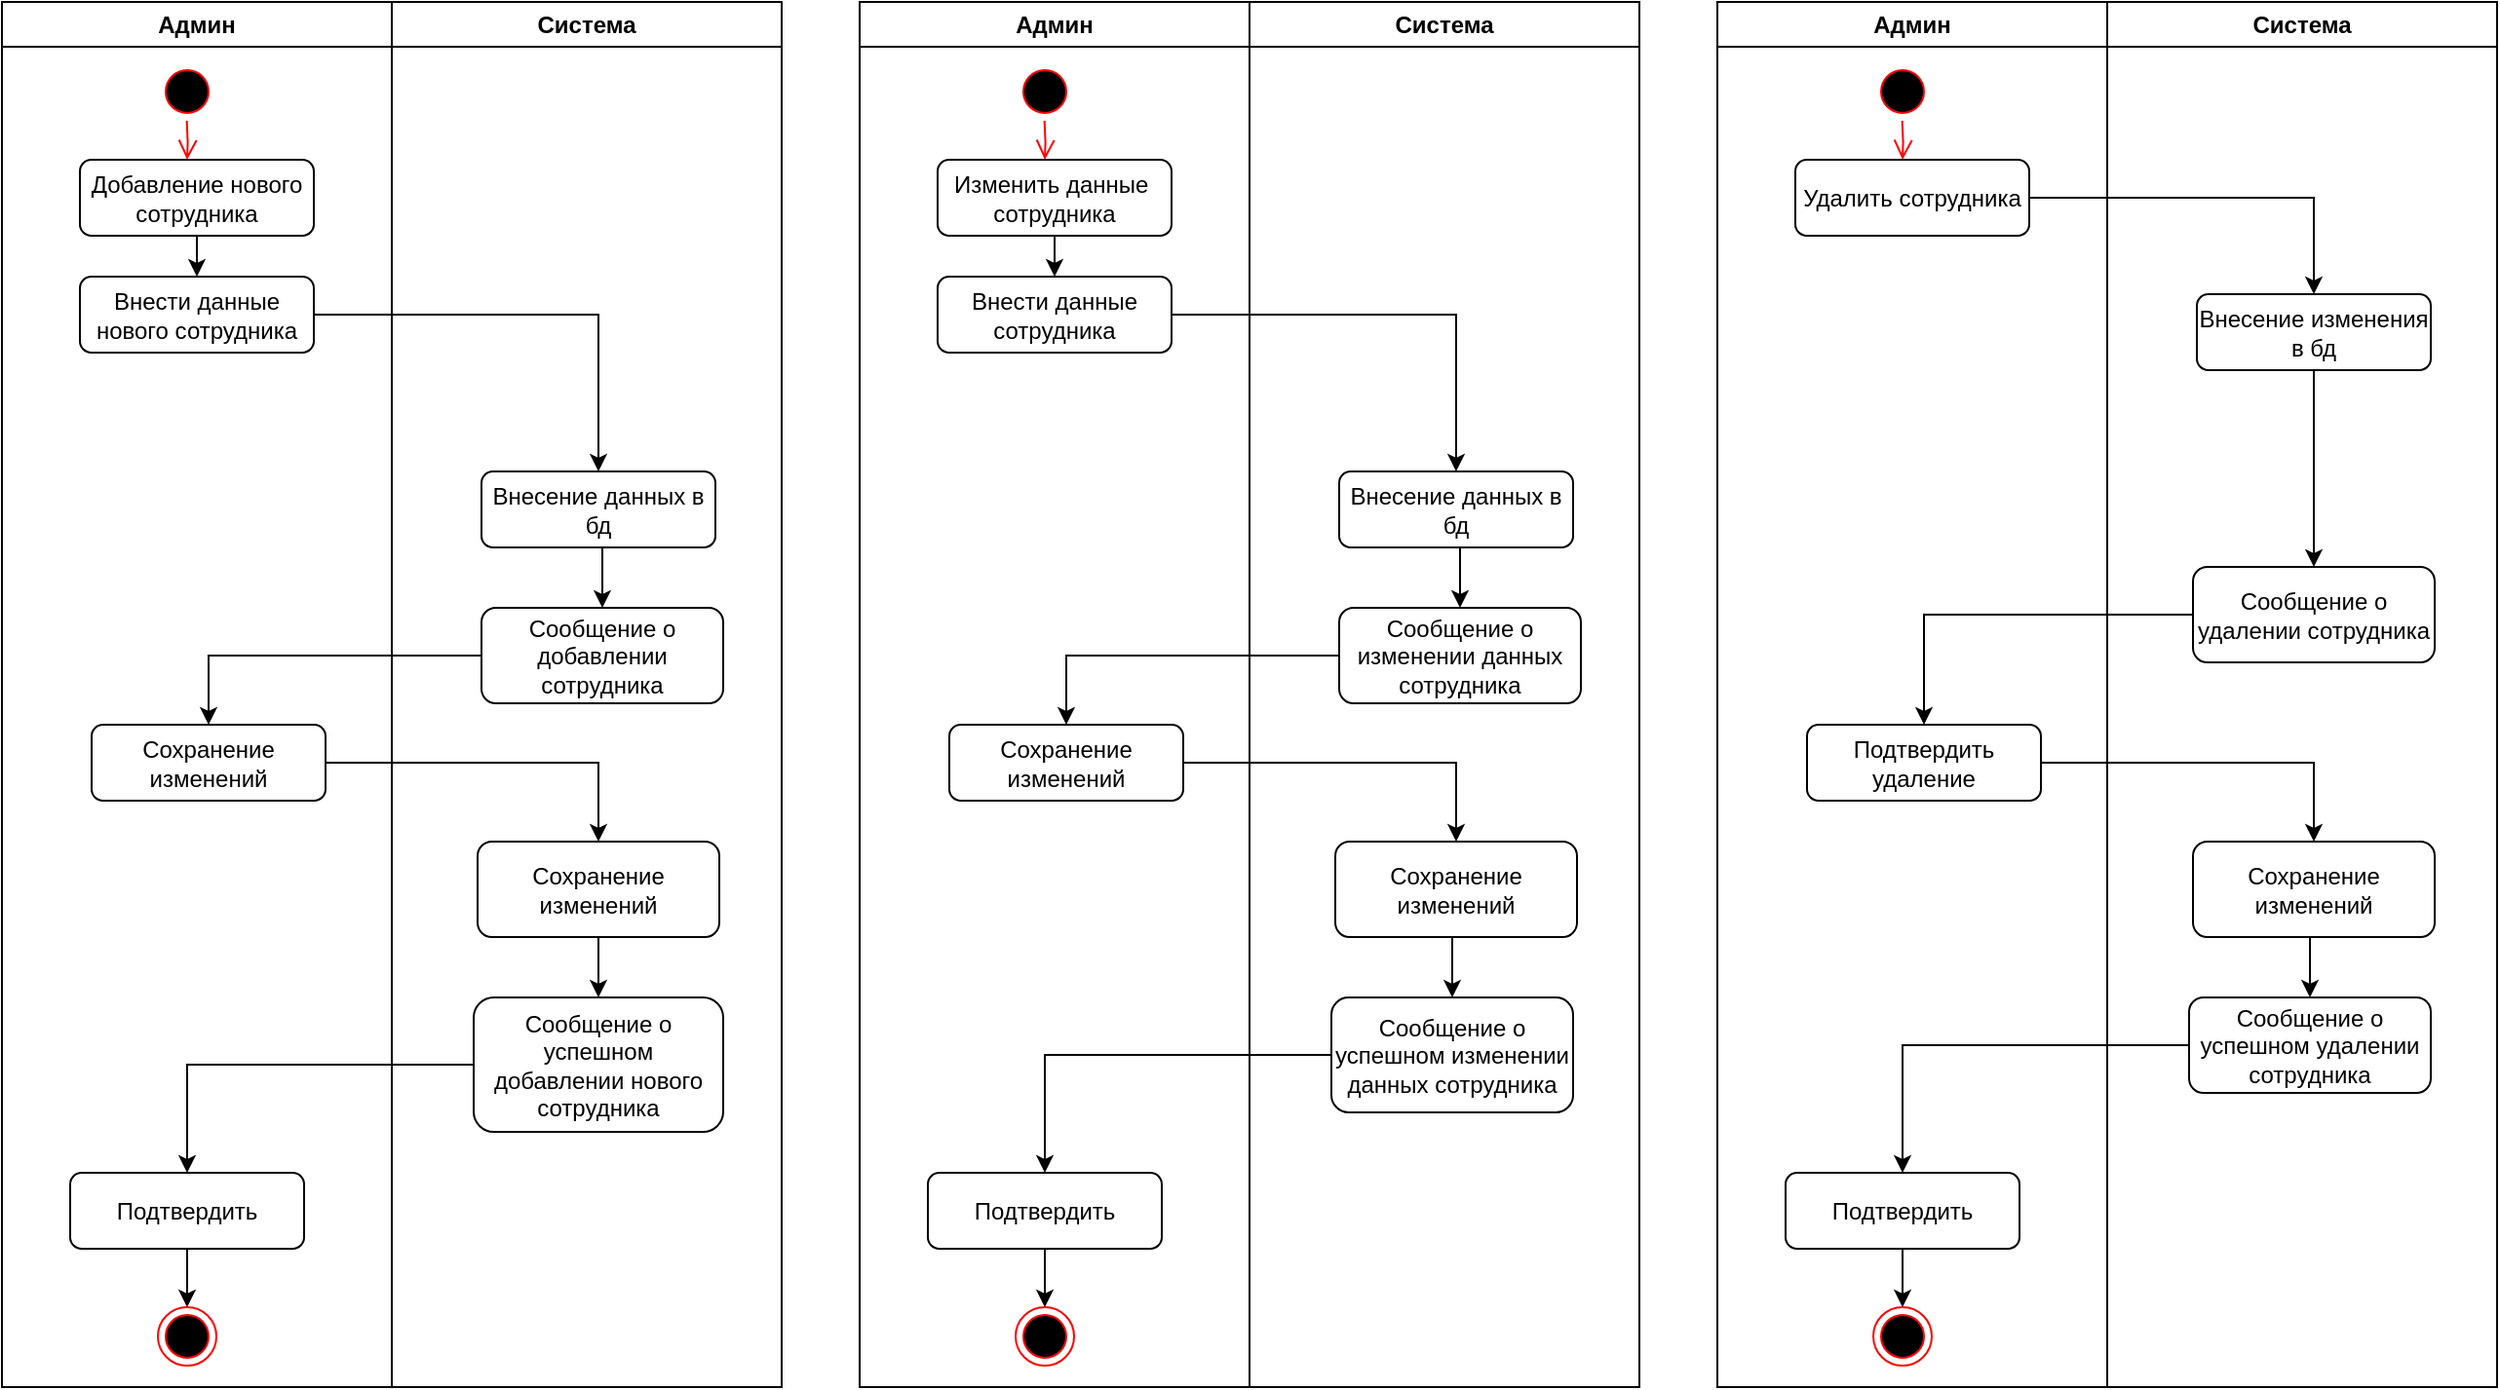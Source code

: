 <mxfile version="24.4.3" type="device">
  <diagram name="Page-1" id="96nJuOYP7qc74VYr1-mM">
    <mxGraphModel dx="1822" dy="1049" grid="1" gridSize="10" guides="1" tooltips="1" connect="1" arrows="1" fold="1" page="1" pageScale="1" pageWidth="827" pageHeight="1169" math="0" shadow="0">
      <root>
        <mxCell id="0" />
        <mxCell id="1" parent="0" />
        <mxCell id="IZFmpupGR-I77tgXNvzw-42" value="Админ" style="swimlane;whiteSpace=wrap;html=1;" vertex="1" parent="1">
          <mxGeometry width="200" height="711" as="geometry" />
        </mxCell>
        <mxCell id="IZFmpupGR-I77tgXNvzw-43" value="" style="ellipse;html=1;shape=startState;fillColor=#000000;strokeColor=#ff0000;" vertex="1" parent="IZFmpupGR-I77tgXNvzw-42">
          <mxGeometry x="80" y="31" width="30" height="30" as="geometry" />
        </mxCell>
        <mxCell id="IZFmpupGR-I77tgXNvzw-44" value="" style="edgeStyle=orthogonalEdgeStyle;html=1;verticalAlign=bottom;endArrow=open;endSize=8;strokeColor=#ff0000;rounded=0;" edge="1" parent="IZFmpupGR-I77tgXNvzw-42">
          <mxGeometry relative="1" as="geometry">
            <mxPoint x="95" y="81" as="targetPoint" />
            <mxPoint x="94.82" y="61" as="sourcePoint" />
          </mxGeometry>
        </mxCell>
        <mxCell id="IZFmpupGR-I77tgXNvzw-45" style="edgeStyle=orthogonalEdgeStyle;rounded=0;orthogonalLoop=1;jettySize=auto;html=1;exitX=0.5;exitY=1;exitDx=0;exitDy=0;entryX=0.5;entryY=0;entryDx=0;entryDy=0;" edge="1" parent="IZFmpupGR-I77tgXNvzw-42" source="IZFmpupGR-I77tgXNvzw-46" target="IZFmpupGR-I77tgXNvzw-47">
          <mxGeometry relative="1" as="geometry" />
        </mxCell>
        <mxCell id="IZFmpupGR-I77tgXNvzw-46" value="Добавление нового сотрудника" style="rounded=1;whiteSpace=wrap;html=1;" vertex="1" parent="IZFmpupGR-I77tgXNvzw-42">
          <mxGeometry x="40" y="81" width="120" height="39" as="geometry" />
        </mxCell>
        <mxCell id="IZFmpupGR-I77tgXNvzw-47" value="Внести данные нового сотрудника" style="rounded=1;whiteSpace=wrap;html=1;" vertex="1" parent="IZFmpupGR-I77tgXNvzw-42">
          <mxGeometry x="40" y="141" width="120" height="39" as="geometry" />
        </mxCell>
        <mxCell id="IZFmpupGR-I77tgXNvzw-48" value="Сохранение изменений" style="rounded=1;whiteSpace=wrap;html=1;" vertex="1" parent="IZFmpupGR-I77tgXNvzw-42">
          <mxGeometry x="46" y="371" width="120" height="39" as="geometry" />
        </mxCell>
        <mxCell id="IZFmpupGR-I77tgXNvzw-49" value="Подтвердить" style="rounded=1;whiteSpace=wrap;html=1;" vertex="1" parent="IZFmpupGR-I77tgXNvzw-42">
          <mxGeometry x="35" y="601" width="120" height="39" as="geometry" />
        </mxCell>
        <mxCell id="IZFmpupGR-I77tgXNvzw-50" value="" style="ellipse;html=1;shape=endState;fillColor=#000000;strokeColor=#ff0000;" vertex="1" parent="IZFmpupGR-I77tgXNvzw-42">
          <mxGeometry x="80" y="670" width="30" height="30" as="geometry" />
        </mxCell>
        <mxCell id="IZFmpupGR-I77tgXNvzw-51" style="edgeStyle=orthogonalEdgeStyle;rounded=0;orthogonalLoop=1;jettySize=auto;html=1;entryX=0.5;entryY=0;entryDx=0;entryDy=0;" edge="1" parent="IZFmpupGR-I77tgXNvzw-42" target="IZFmpupGR-I77tgXNvzw-50">
          <mxGeometry relative="1" as="geometry">
            <mxPoint x="95" y="640" as="sourcePoint" />
          </mxGeometry>
        </mxCell>
        <mxCell id="IZFmpupGR-I77tgXNvzw-52" value="Система" style="swimlane;whiteSpace=wrap;html=1;" vertex="1" parent="1">
          <mxGeometry x="200" width="200" height="711" as="geometry" />
        </mxCell>
        <mxCell id="IZFmpupGR-I77tgXNvzw-53" style="edgeStyle=orthogonalEdgeStyle;rounded=0;orthogonalLoop=1;jettySize=auto;html=1;exitX=0.5;exitY=1;exitDx=0;exitDy=0;entryX=0.5;entryY=0;entryDx=0;entryDy=0;" edge="1" parent="IZFmpupGR-I77tgXNvzw-52" source="IZFmpupGR-I77tgXNvzw-54" target="IZFmpupGR-I77tgXNvzw-55">
          <mxGeometry relative="1" as="geometry" />
        </mxCell>
        <mxCell id="IZFmpupGR-I77tgXNvzw-54" value="Внесение данных в бд" style="rounded=1;whiteSpace=wrap;html=1;" vertex="1" parent="IZFmpupGR-I77tgXNvzw-52">
          <mxGeometry x="46" y="241" width="120" height="39" as="geometry" />
        </mxCell>
        <mxCell id="IZFmpupGR-I77tgXNvzw-55" value="Сообщение о добавлении сотрудника" style="rounded=1;whiteSpace=wrap;html=1;" vertex="1" parent="IZFmpupGR-I77tgXNvzw-52">
          <mxGeometry x="46" y="311" width="124" height="49" as="geometry" />
        </mxCell>
        <mxCell id="IZFmpupGR-I77tgXNvzw-56" style="edgeStyle=orthogonalEdgeStyle;rounded=0;orthogonalLoop=1;jettySize=auto;html=1;exitX=0.5;exitY=1;exitDx=0;exitDy=0;entryX=0.5;entryY=0;entryDx=0;entryDy=0;" edge="1" parent="IZFmpupGR-I77tgXNvzw-52" source="IZFmpupGR-I77tgXNvzw-57" target="IZFmpupGR-I77tgXNvzw-58">
          <mxGeometry relative="1" as="geometry" />
        </mxCell>
        <mxCell id="IZFmpupGR-I77tgXNvzw-57" value="Сохранение изменений" style="rounded=1;whiteSpace=wrap;html=1;" vertex="1" parent="IZFmpupGR-I77tgXNvzw-52">
          <mxGeometry x="44" y="431" width="124" height="49" as="geometry" />
        </mxCell>
        <mxCell id="IZFmpupGR-I77tgXNvzw-58" value="Сообщение о успешном добавлении нового сотрудника" style="rounded=1;whiteSpace=wrap;html=1;" vertex="1" parent="IZFmpupGR-I77tgXNvzw-52">
          <mxGeometry x="42" y="511" width="128" height="69" as="geometry" />
        </mxCell>
        <mxCell id="IZFmpupGR-I77tgXNvzw-59" style="edgeStyle=orthogonalEdgeStyle;rounded=0;orthogonalLoop=1;jettySize=auto;html=1;exitX=1;exitY=0.5;exitDx=0;exitDy=0;entryX=0.5;entryY=0;entryDx=0;entryDy=0;" edge="1" parent="1" source="IZFmpupGR-I77tgXNvzw-47" target="IZFmpupGR-I77tgXNvzw-54">
          <mxGeometry relative="1" as="geometry">
            <mxPoint x="160" y="220.5" as="sourcePoint" />
          </mxGeometry>
        </mxCell>
        <mxCell id="IZFmpupGR-I77tgXNvzw-60" style="edgeStyle=orthogonalEdgeStyle;rounded=0;orthogonalLoop=1;jettySize=auto;html=1;exitX=0;exitY=0.5;exitDx=0;exitDy=0;" edge="1" parent="1" source="IZFmpupGR-I77tgXNvzw-55" target="IZFmpupGR-I77tgXNvzw-48">
          <mxGeometry relative="1" as="geometry" />
        </mxCell>
        <mxCell id="IZFmpupGR-I77tgXNvzw-61" style="edgeStyle=orthogonalEdgeStyle;rounded=0;orthogonalLoop=1;jettySize=auto;html=1;exitX=1;exitY=0.5;exitDx=0;exitDy=0;" edge="1" parent="1" source="IZFmpupGR-I77tgXNvzw-48" target="IZFmpupGR-I77tgXNvzw-57">
          <mxGeometry relative="1" as="geometry" />
        </mxCell>
        <mxCell id="IZFmpupGR-I77tgXNvzw-62" style="edgeStyle=orthogonalEdgeStyle;rounded=0;orthogonalLoop=1;jettySize=auto;html=1;exitX=0;exitY=0.5;exitDx=0;exitDy=0;entryX=0.5;entryY=0;entryDx=0;entryDy=0;" edge="1" parent="1" source="IZFmpupGR-I77tgXNvzw-58" target="IZFmpupGR-I77tgXNvzw-49">
          <mxGeometry relative="1" as="geometry" />
        </mxCell>
        <mxCell id="IZFmpupGR-I77tgXNvzw-63" value="Админ" style="swimlane;whiteSpace=wrap;html=1;" vertex="1" parent="1">
          <mxGeometry x="440" width="200" height="711" as="geometry" />
        </mxCell>
        <mxCell id="IZFmpupGR-I77tgXNvzw-64" value="" style="ellipse;html=1;shape=startState;fillColor=#000000;strokeColor=#ff0000;" vertex="1" parent="IZFmpupGR-I77tgXNvzw-63">
          <mxGeometry x="80" y="31" width="30" height="30" as="geometry" />
        </mxCell>
        <mxCell id="IZFmpupGR-I77tgXNvzw-65" value="" style="edgeStyle=orthogonalEdgeStyle;html=1;verticalAlign=bottom;endArrow=open;endSize=8;strokeColor=#ff0000;rounded=0;" edge="1" parent="IZFmpupGR-I77tgXNvzw-63">
          <mxGeometry relative="1" as="geometry">
            <mxPoint x="95" y="81" as="targetPoint" />
            <mxPoint x="94.82" y="61" as="sourcePoint" />
          </mxGeometry>
        </mxCell>
        <mxCell id="IZFmpupGR-I77tgXNvzw-66" style="edgeStyle=orthogonalEdgeStyle;rounded=0;orthogonalLoop=1;jettySize=auto;html=1;exitX=0.5;exitY=1;exitDx=0;exitDy=0;entryX=0.5;entryY=0;entryDx=0;entryDy=0;" edge="1" parent="IZFmpupGR-I77tgXNvzw-63" source="IZFmpupGR-I77tgXNvzw-67" target="IZFmpupGR-I77tgXNvzw-68">
          <mxGeometry relative="1" as="geometry" />
        </mxCell>
        <mxCell id="IZFmpupGR-I77tgXNvzw-67" value="Изменить данные&amp;nbsp; сотрудника" style="rounded=1;whiteSpace=wrap;html=1;" vertex="1" parent="IZFmpupGR-I77tgXNvzw-63">
          <mxGeometry x="40" y="81" width="120" height="39" as="geometry" />
        </mxCell>
        <mxCell id="IZFmpupGR-I77tgXNvzw-68" value="Внести данные сотрудника" style="rounded=1;whiteSpace=wrap;html=1;" vertex="1" parent="IZFmpupGR-I77tgXNvzw-63">
          <mxGeometry x="40" y="141" width="120" height="39" as="geometry" />
        </mxCell>
        <mxCell id="IZFmpupGR-I77tgXNvzw-69" value="Сохранение изменений" style="rounded=1;whiteSpace=wrap;html=1;" vertex="1" parent="IZFmpupGR-I77tgXNvzw-63">
          <mxGeometry x="46" y="371" width="120" height="39" as="geometry" />
        </mxCell>
        <mxCell id="IZFmpupGR-I77tgXNvzw-70" value="Подтвердить" style="rounded=1;whiteSpace=wrap;html=1;" vertex="1" parent="IZFmpupGR-I77tgXNvzw-63">
          <mxGeometry x="35" y="601" width="120" height="39" as="geometry" />
        </mxCell>
        <mxCell id="IZFmpupGR-I77tgXNvzw-71" value="" style="ellipse;html=1;shape=endState;fillColor=#000000;strokeColor=#ff0000;" vertex="1" parent="IZFmpupGR-I77tgXNvzw-63">
          <mxGeometry x="80" y="670" width="30" height="30" as="geometry" />
        </mxCell>
        <mxCell id="IZFmpupGR-I77tgXNvzw-72" style="edgeStyle=orthogonalEdgeStyle;rounded=0;orthogonalLoop=1;jettySize=auto;html=1;entryX=0.5;entryY=0;entryDx=0;entryDy=0;" edge="1" parent="IZFmpupGR-I77tgXNvzw-63" target="IZFmpupGR-I77tgXNvzw-71">
          <mxGeometry relative="1" as="geometry">
            <mxPoint x="95" y="640" as="sourcePoint" />
          </mxGeometry>
        </mxCell>
        <mxCell id="IZFmpupGR-I77tgXNvzw-73" value="Система" style="swimlane;whiteSpace=wrap;html=1;" vertex="1" parent="1">
          <mxGeometry x="640" width="200" height="711" as="geometry" />
        </mxCell>
        <mxCell id="IZFmpupGR-I77tgXNvzw-74" style="edgeStyle=orthogonalEdgeStyle;rounded=0;orthogonalLoop=1;jettySize=auto;html=1;exitX=0.5;exitY=1;exitDx=0;exitDy=0;entryX=0.5;entryY=0;entryDx=0;entryDy=0;" edge="1" parent="IZFmpupGR-I77tgXNvzw-73" source="IZFmpupGR-I77tgXNvzw-75" target="IZFmpupGR-I77tgXNvzw-76">
          <mxGeometry relative="1" as="geometry" />
        </mxCell>
        <mxCell id="IZFmpupGR-I77tgXNvzw-75" value="Внесение данных в бд" style="rounded=1;whiteSpace=wrap;html=1;" vertex="1" parent="IZFmpupGR-I77tgXNvzw-73">
          <mxGeometry x="46" y="241" width="120" height="39" as="geometry" />
        </mxCell>
        <mxCell id="IZFmpupGR-I77tgXNvzw-76" value="Сообщение о изменении данных сотрудника" style="rounded=1;whiteSpace=wrap;html=1;" vertex="1" parent="IZFmpupGR-I77tgXNvzw-73">
          <mxGeometry x="46" y="311" width="124" height="49" as="geometry" />
        </mxCell>
        <mxCell id="IZFmpupGR-I77tgXNvzw-77" style="edgeStyle=orthogonalEdgeStyle;rounded=0;orthogonalLoop=1;jettySize=auto;html=1;exitX=0.5;exitY=1;exitDx=0;exitDy=0;entryX=0.5;entryY=0;entryDx=0;entryDy=0;" edge="1" parent="IZFmpupGR-I77tgXNvzw-73" source="IZFmpupGR-I77tgXNvzw-78" target="IZFmpupGR-I77tgXNvzw-79">
          <mxGeometry relative="1" as="geometry" />
        </mxCell>
        <mxCell id="IZFmpupGR-I77tgXNvzw-78" value="Сохранение изменений" style="rounded=1;whiteSpace=wrap;html=1;" vertex="1" parent="IZFmpupGR-I77tgXNvzw-73">
          <mxGeometry x="44" y="431" width="124" height="49" as="geometry" />
        </mxCell>
        <mxCell id="IZFmpupGR-I77tgXNvzw-79" value="Сообщение о успешном изменении данных сотрудника" style="rounded=1;whiteSpace=wrap;html=1;" vertex="1" parent="IZFmpupGR-I77tgXNvzw-73">
          <mxGeometry x="42" y="511" width="124" height="59" as="geometry" />
        </mxCell>
        <mxCell id="IZFmpupGR-I77tgXNvzw-80" style="edgeStyle=orthogonalEdgeStyle;rounded=0;orthogonalLoop=1;jettySize=auto;html=1;exitX=1;exitY=0.5;exitDx=0;exitDy=0;entryX=0.5;entryY=0;entryDx=0;entryDy=0;" edge="1" parent="1" source="IZFmpupGR-I77tgXNvzw-68" target="IZFmpupGR-I77tgXNvzw-75">
          <mxGeometry relative="1" as="geometry">
            <mxPoint x="600" y="220.5" as="sourcePoint" />
          </mxGeometry>
        </mxCell>
        <mxCell id="IZFmpupGR-I77tgXNvzw-81" style="edgeStyle=orthogonalEdgeStyle;rounded=0;orthogonalLoop=1;jettySize=auto;html=1;exitX=0;exitY=0.5;exitDx=0;exitDy=0;" edge="1" parent="1" source="IZFmpupGR-I77tgXNvzw-76" target="IZFmpupGR-I77tgXNvzw-69">
          <mxGeometry relative="1" as="geometry" />
        </mxCell>
        <mxCell id="IZFmpupGR-I77tgXNvzw-82" style="edgeStyle=orthogonalEdgeStyle;rounded=0;orthogonalLoop=1;jettySize=auto;html=1;exitX=1;exitY=0.5;exitDx=0;exitDy=0;" edge="1" parent="1" source="IZFmpupGR-I77tgXNvzw-69" target="IZFmpupGR-I77tgXNvzw-78">
          <mxGeometry relative="1" as="geometry" />
        </mxCell>
        <mxCell id="IZFmpupGR-I77tgXNvzw-83" style="edgeStyle=orthogonalEdgeStyle;rounded=0;orthogonalLoop=1;jettySize=auto;html=1;exitX=0;exitY=0.5;exitDx=0;exitDy=0;entryX=0.5;entryY=0;entryDx=0;entryDy=0;" edge="1" parent="1" source="IZFmpupGR-I77tgXNvzw-79" target="IZFmpupGR-I77tgXNvzw-70">
          <mxGeometry relative="1" as="geometry" />
        </mxCell>
        <mxCell id="IZFmpupGR-I77tgXNvzw-84" value="Админ" style="swimlane;whiteSpace=wrap;html=1;" vertex="1" parent="1">
          <mxGeometry x="880" width="200" height="711" as="geometry" />
        </mxCell>
        <mxCell id="IZFmpupGR-I77tgXNvzw-85" value="" style="ellipse;html=1;shape=startState;fillColor=#000000;strokeColor=#ff0000;" vertex="1" parent="IZFmpupGR-I77tgXNvzw-84">
          <mxGeometry x="80" y="31" width="30" height="30" as="geometry" />
        </mxCell>
        <mxCell id="IZFmpupGR-I77tgXNvzw-86" value="" style="edgeStyle=orthogonalEdgeStyle;html=1;verticalAlign=bottom;endArrow=open;endSize=8;strokeColor=#ff0000;rounded=0;" edge="1" parent="IZFmpupGR-I77tgXNvzw-84">
          <mxGeometry relative="1" as="geometry">
            <mxPoint x="95" y="81" as="targetPoint" />
            <mxPoint x="94.82" y="61" as="sourcePoint" />
          </mxGeometry>
        </mxCell>
        <mxCell id="IZFmpupGR-I77tgXNvzw-88" value="Удалить сотрудника" style="rounded=1;whiteSpace=wrap;html=1;" vertex="1" parent="IZFmpupGR-I77tgXNvzw-84">
          <mxGeometry x="40" y="81" width="120" height="39" as="geometry" />
        </mxCell>
        <mxCell id="IZFmpupGR-I77tgXNvzw-90" value="Подтвердить удаление" style="rounded=1;whiteSpace=wrap;html=1;" vertex="1" parent="IZFmpupGR-I77tgXNvzw-84">
          <mxGeometry x="46" y="371" width="120" height="39" as="geometry" />
        </mxCell>
        <mxCell id="IZFmpupGR-I77tgXNvzw-91" value="Подтвердить" style="rounded=1;whiteSpace=wrap;html=1;" vertex="1" parent="IZFmpupGR-I77tgXNvzw-84">
          <mxGeometry x="35" y="601" width="120" height="39" as="geometry" />
        </mxCell>
        <mxCell id="IZFmpupGR-I77tgXNvzw-92" value="" style="ellipse;html=1;shape=endState;fillColor=#000000;strokeColor=#ff0000;" vertex="1" parent="IZFmpupGR-I77tgXNvzw-84">
          <mxGeometry x="80" y="670" width="30" height="30" as="geometry" />
        </mxCell>
        <mxCell id="IZFmpupGR-I77tgXNvzw-93" style="edgeStyle=orthogonalEdgeStyle;rounded=0;orthogonalLoop=1;jettySize=auto;html=1;entryX=0.5;entryY=0;entryDx=0;entryDy=0;" edge="1" parent="IZFmpupGR-I77tgXNvzw-84" target="IZFmpupGR-I77tgXNvzw-92">
          <mxGeometry relative="1" as="geometry">
            <mxPoint x="95" y="640" as="sourcePoint" />
          </mxGeometry>
        </mxCell>
        <mxCell id="IZFmpupGR-I77tgXNvzw-94" value="Система" style="swimlane;whiteSpace=wrap;html=1;" vertex="1" parent="1">
          <mxGeometry x="1080" width="200" height="711" as="geometry" />
        </mxCell>
        <mxCell id="IZFmpupGR-I77tgXNvzw-95" style="edgeStyle=orthogonalEdgeStyle;rounded=0;orthogonalLoop=1;jettySize=auto;html=1;exitX=0.5;exitY=1;exitDx=0;exitDy=0;entryX=0.5;entryY=0;entryDx=0;entryDy=0;" edge="1" parent="IZFmpupGR-I77tgXNvzw-94" source="IZFmpupGR-I77tgXNvzw-96" target="IZFmpupGR-I77tgXNvzw-97">
          <mxGeometry relative="1" as="geometry" />
        </mxCell>
        <mxCell id="IZFmpupGR-I77tgXNvzw-96" value="Внесение изменения в бд" style="rounded=1;whiteSpace=wrap;html=1;" vertex="1" parent="IZFmpupGR-I77tgXNvzw-94">
          <mxGeometry x="46" y="150" width="120" height="39" as="geometry" />
        </mxCell>
        <mxCell id="IZFmpupGR-I77tgXNvzw-97" value="Сообщение о удалении сотрудника" style="rounded=1;whiteSpace=wrap;html=1;" vertex="1" parent="IZFmpupGR-I77tgXNvzw-94">
          <mxGeometry x="44" y="290" width="124" height="49" as="geometry" />
        </mxCell>
        <mxCell id="IZFmpupGR-I77tgXNvzw-98" style="edgeStyle=orthogonalEdgeStyle;rounded=0;orthogonalLoop=1;jettySize=auto;html=1;exitX=0.5;exitY=1;exitDx=0;exitDy=0;entryX=0.5;entryY=0;entryDx=0;entryDy=0;" edge="1" parent="IZFmpupGR-I77tgXNvzw-94" source="IZFmpupGR-I77tgXNvzw-99" target="IZFmpupGR-I77tgXNvzw-100">
          <mxGeometry relative="1" as="geometry" />
        </mxCell>
        <mxCell id="IZFmpupGR-I77tgXNvzw-99" value="Сохранение изменений" style="rounded=1;whiteSpace=wrap;html=1;" vertex="1" parent="IZFmpupGR-I77tgXNvzw-94">
          <mxGeometry x="44" y="431" width="124" height="49" as="geometry" />
        </mxCell>
        <mxCell id="IZFmpupGR-I77tgXNvzw-100" value="Сообщение о успешном удалении сотрудника" style="rounded=1;whiteSpace=wrap;html=1;" vertex="1" parent="IZFmpupGR-I77tgXNvzw-94">
          <mxGeometry x="42" y="511" width="124" height="49" as="geometry" />
        </mxCell>
        <mxCell id="IZFmpupGR-I77tgXNvzw-101" style="edgeStyle=orthogonalEdgeStyle;rounded=0;orthogonalLoop=1;jettySize=auto;html=1;exitX=1;exitY=0.5;exitDx=0;exitDy=0;entryX=0.5;entryY=0;entryDx=0;entryDy=0;" edge="1" parent="1" source="IZFmpupGR-I77tgXNvzw-88" target="IZFmpupGR-I77tgXNvzw-96">
          <mxGeometry relative="1" as="geometry">
            <mxPoint x="1040" y="160.5" as="sourcePoint" />
          </mxGeometry>
        </mxCell>
        <mxCell id="IZFmpupGR-I77tgXNvzw-102" style="edgeStyle=orthogonalEdgeStyle;rounded=0;orthogonalLoop=1;jettySize=auto;html=1;exitX=0;exitY=0.5;exitDx=0;exitDy=0;" edge="1" parent="1" source="IZFmpupGR-I77tgXNvzw-97" target="IZFmpupGR-I77tgXNvzw-90">
          <mxGeometry relative="1" as="geometry" />
        </mxCell>
        <mxCell id="IZFmpupGR-I77tgXNvzw-103" style="edgeStyle=orthogonalEdgeStyle;rounded=0;orthogonalLoop=1;jettySize=auto;html=1;exitX=1;exitY=0.5;exitDx=0;exitDy=0;" edge="1" parent="1" source="IZFmpupGR-I77tgXNvzw-90" target="IZFmpupGR-I77tgXNvzw-99">
          <mxGeometry relative="1" as="geometry" />
        </mxCell>
        <mxCell id="IZFmpupGR-I77tgXNvzw-104" style="edgeStyle=orthogonalEdgeStyle;rounded=0;orthogonalLoop=1;jettySize=auto;html=1;exitX=0;exitY=0.5;exitDx=0;exitDy=0;entryX=0.5;entryY=0;entryDx=0;entryDy=0;" edge="1" parent="1" source="IZFmpupGR-I77tgXNvzw-100" target="IZFmpupGR-I77tgXNvzw-91">
          <mxGeometry relative="1" as="geometry" />
        </mxCell>
      </root>
    </mxGraphModel>
  </diagram>
</mxfile>
